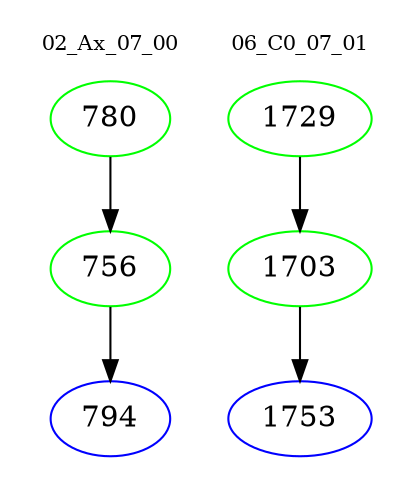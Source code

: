 digraph{
subgraph cluster_0 {
color = white
label = "02_Ax_07_00";
fontsize=10;
T0_780 [label="780", color="green"]
T0_780 -> T0_756 [color="black"]
T0_756 [label="756", color="green"]
T0_756 -> T0_794 [color="black"]
T0_794 [label="794", color="blue"]
}
subgraph cluster_1 {
color = white
label = "06_C0_07_01";
fontsize=10;
T1_1729 [label="1729", color="green"]
T1_1729 -> T1_1703 [color="black"]
T1_1703 [label="1703", color="green"]
T1_1703 -> T1_1753 [color="black"]
T1_1753 [label="1753", color="blue"]
}
}
